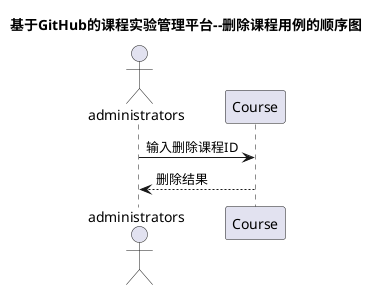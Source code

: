 @startuml
title 基于GitHub的课程实验管理平台--删除课程用例的顺序图
actor administrators
administrators -> Course : 输入删除课程ID
Course --> administrators : 删除结果
@enduml